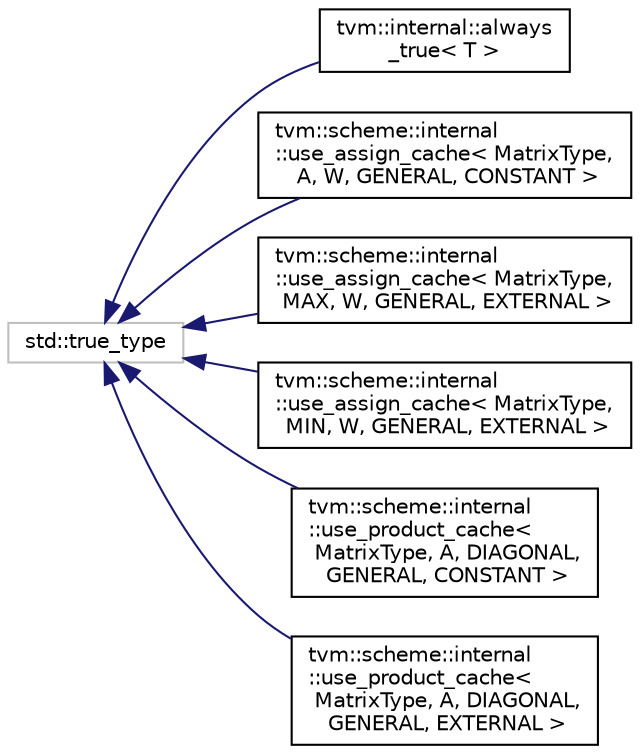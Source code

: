 digraph "Graphical Class Hierarchy"
{
 // LATEX_PDF_SIZE
  edge [fontname="Helvetica",fontsize="10",labelfontname="Helvetica",labelfontsize="10"];
  node [fontname="Helvetica",fontsize="10",shape=record];
  rankdir="LR";
  Node260 [label="std::true_type",height=0.2,width=0.4,color="grey75", fillcolor="white", style="filled",tooltip=" "];
  Node260 -> Node0 [dir="back",color="midnightblue",fontsize="10",style="solid",fontname="Helvetica"];
  Node0 [label="tvm::internal::always\l_true\< T \>",height=0.2,width=0.4,color="black", fillcolor="white", style="filled",URL="$classtvm_1_1internal_1_1always__true.html",tooltip=" "];
  Node260 -> Node262 [dir="back",color="midnightblue",fontsize="10",style="solid",fontname="Helvetica"];
  Node262 [label="tvm::scheme::internal\l::use_assign_cache\< MatrixType,\l A, W, GENERAL, CONSTANT \>",height=0.2,width=0.4,color="black", fillcolor="white", style="filled",URL="$classtvm_1_1scheme_1_1internal_1_1use__assign__cache_3_01MatrixType_00_01A_00_01W_00_01GENERAL_00_01CONSTANT_01_4.html",tooltip=" "];
  Node260 -> Node263 [dir="back",color="midnightblue",fontsize="10",style="solid",fontname="Helvetica"];
  Node263 [label="tvm::scheme::internal\l::use_assign_cache\< MatrixType,\l MAX, W, GENERAL, EXTERNAL \>",height=0.2,width=0.4,color="black", fillcolor="white", style="filled",URL="$classtvm_1_1scheme_1_1internal_1_1use__assign__cache_3_01MatrixType_00_01MAX_00_01W_00_01GENERAL_00_01EXTERNAL_01_4.html",tooltip=" "];
  Node260 -> Node264 [dir="back",color="midnightblue",fontsize="10",style="solid",fontname="Helvetica"];
  Node264 [label="tvm::scheme::internal\l::use_assign_cache\< MatrixType,\l MIN, W, GENERAL, EXTERNAL \>",height=0.2,width=0.4,color="black", fillcolor="white", style="filled",URL="$classtvm_1_1scheme_1_1internal_1_1use__assign__cache_3_01MatrixType_00_01MIN_00_01W_00_01GENERAL_00_01EXTERNAL_01_4.html",tooltip=" "];
  Node260 -> Node265 [dir="back",color="midnightblue",fontsize="10",style="solid",fontname="Helvetica"];
  Node265 [label="tvm::scheme::internal\l::use_product_cache\<\l MatrixType, A, DIAGONAL,\l GENERAL, CONSTANT \>",height=0.2,width=0.4,color="black", fillcolor="white", style="filled",URL="$classtvm_1_1scheme_1_1internal_1_1use__product__cache_3_01MatrixType_00_01A_00_01DIAGONAL_00_01GENERAL_00_01CONSTANT_01_4.html",tooltip=" "];
  Node260 -> Node266 [dir="back",color="midnightblue",fontsize="10",style="solid",fontname="Helvetica"];
  Node266 [label="tvm::scheme::internal\l::use_product_cache\<\l MatrixType, A, DIAGONAL,\l GENERAL, EXTERNAL \>",height=0.2,width=0.4,color="black", fillcolor="white", style="filled",URL="$classtvm_1_1scheme_1_1internal_1_1use__product__cache_3_01MatrixType_00_01A_00_01DIAGONAL_00_01GENERAL_00_01EXTERNAL_01_4.html",tooltip=" "];
}
